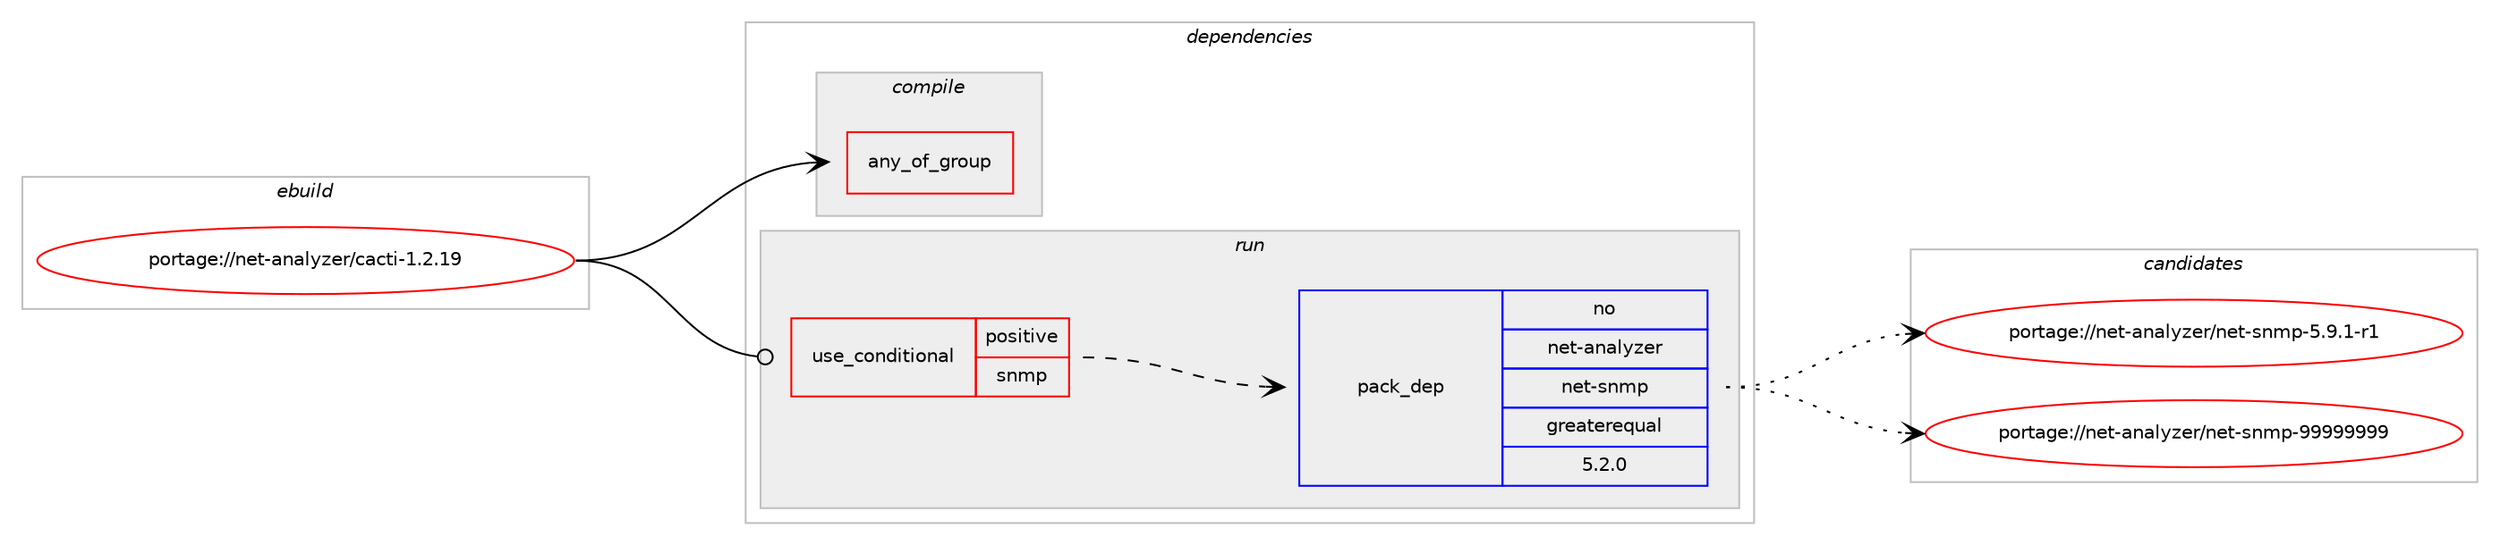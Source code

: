digraph prolog {

# *************
# Graph options
# *************

newrank=true;
concentrate=true;
compound=true;
graph [rankdir=LR,fontname=Helvetica,fontsize=10,ranksep=1.5];#, ranksep=2.5, nodesep=0.2];
edge  [arrowhead=vee];
node  [fontname=Helvetica,fontsize=10];

# **********
# The ebuild
# **********

subgraph cluster_leftcol {
color=gray;
label=<<i>ebuild</i>>;
id [label="portage://net-analyzer/cacti-1.2.19", color=red, width=4, href="../net-analyzer/cacti-1.2.19.svg"];
}

# ****************
# The dependencies
# ****************

subgraph cluster_midcol {
color=gray;
label=<<i>dependencies</i>>;
subgraph cluster_compile {
fillcolor="#eeeeee";
style=filled;
label=<<i>compile</i>>;
subgraph any1 {
dependency3 [label=<<TABLE BORDER="0" CELLBORDER="1" CELLSPACING="0" CELLPADDING="4"><TR><TD CELLPADDING="10">any_of_group</TD></TR></TABLE>>, shape=none, color=red];# *** BEGIN UNKNOWN DEPENDENCY TYPE (TODO) ***
# dependency3 -> package_dependency(portage://net-analyzer/cacti-1.2.19,install,no,virtual,httpd-basic,none,[,,],[],[])
# *** END UNKNOWN DEPENDENCY TYPE (TODO) ***

# *** BEGIN UNKNOWN DEPENDENCY TYPE (TODO) ***
# dependency3 -> package_dependency(portage://net-analyzer/cacti-1.2.19,install,no,virtual,httpd-cgi,none,[,,],[],[])
# *** END UNKNOWN DEPENDENCY TYPE (TODO) ***

# *** BEGIN UNKNOWN DEPENDENCY TYPE (TODO) ***
# dependency3 -> package_dependency(portage://net-analyzer/cacti-1.2.19,install,no,virtual,httpd-fastcgi,none,[,,],[],[])
# *** END UNKNOWN DEPENDENCY TYPE (TODO) ***

}
id:e -> dependency3:w [weight=20,style="solid",arrowhead="vee"];
# *** BEGIN UNKNOWN DEPENDENCY TYPE (TODO) ***
# id -> package_dependency(portage://net-analyzer/cacti-1.2.19,install,no,app-admin,webapp-config,none,[,,],[],[])
# *** END UNKNOWN DEPENDENCY TYPE (TODO) ***

}
subgraph cluster_compileandrun {
fillcolor="#eeeeee";
style=filled;
label=<<i>compile and run</i>>;
}
subgraph cluster_run {
fillcolor="#eeeeee";
style=filled;
label=<<i>run</i>>;
subgraph cond3 {
dependency4 [label=<<TABLE BORDER="0" CELLBORDER="1" CELLSPACING="0" CELLPADDING="4"><TR><TD ROWSPAN="3" CELLPADDING="10">use_conditional</TD></TR><TR><TD>positive</TD></TR><TR><TD>snmp</TD></TR></TABLE>>, shape=none, color=red];
subgraph pack1 {
dependency5 [label=<<TABLE BORDER="0" CELLBORDER="1" CELLSPACING="0" CELLPADDING="4" WIDTH="220"><TR><TD ROWSPAN="6" CELLPADDING="30">pack_dep</TD></TR><TR><TD WIDTH="110">no</TD></TR><TR><TD>net-analyzer</TD></TR><TR><TD>net-snmp</TD></TR><TR><TD>greaterequal</TD></TR><TR><TD>5.2.0</TD></TR></TABLE>>, shape=none, color=blue];
}
dependency4:e -> dependency5:w [weight=20,style="dashed",arrowhead="vee"];
}
id:e -> dependency4:w [weight=20,style="solid",arrowhead="odot"];
# *** BEGIN UNKNOWN DEPENDENCY TYPE (TODO) ***
# id -> package_dependency(portage://net-analyzer/cacti-1.2.19,run,no,app-admin,webapp-config,none,[,,],[],[])
# *** END UNKNOWN DEPENDENCY TYPE (TODO) ***

# *** BEGIN UNKNOWN DEPENDENCY TYPE (TODO) ***
# id -> package_dependency(portage://net-analyzer/cacti-1.2.19,run,no,dev-lang,php,none,[,,],[],[use(enable(cli),none),use(enable(mysql),none),use(enable(pdo),none),use(enable(session),none),use(enable(sockets),none),use(enable(xml),none)])
# *** END UNKNOWN DEPENDENCY TYPE (TODO) ***

# *** BEGIN UNKNOWN DEPENDENCY TYPE (TODO) ***
# id -> package_dependency(portage://net-analyzer/cacti-1.2.19,run,no,dev-php,adodb,none,[,,],[],[])
# *** END UNKNOWN DEPENDENCY TYPE (TODO) ***

# *** BEGIN UNKNOWN DEPENDENCY TYPE (TODO) ***
# id -> package_dependency(portage://net-analyzer/cacti-1.2.19,run,no,net-analyzer,rrdtool,none,[,,],[],[use(enable(graph),none)])
# *** END UNKNOWN DEPENDENCY TYPE (TODO) ***

# *** BEGIN UNKNOWN DEPENDENCY TYPE (TODO) ***
# id -> package_dependency(portage://net-analyzer/cacti-1.2.19,run,no,virtual,cron,none,[,,],[],[])
# *** END UNKNOWN DEPENDENCY TYPE (TODO) ***

}
}

# **************
# The candidates
# **************

subgraph cluster_choices {
rank=same;
color=gray;
label=<<i>candidates</i>>;

subgraph choice1 {
color=black;
nodesep=1;
choice11010111645971109710812112210111447110101116451151101091124553465746494511449 [label="portage://net-analyzer/net-snmp-5.9.1-r1", color=red, width=4,href="../net-analyzer/net-snmp-5.9.1-r1.svg"];
choice1101011164597110971081211221011144711010111645115110109112455757575757575757 [label="portage://net-analyzer/net-snmp-99999999", color=red, width=4,href="../net-analyzer/net-snmp-99999999.svg"];
dependency5:e -> choice11010111645971109710812112210111447110101116451151101091124553465746494511449:w [style=dotted,weight="100"];
dependency5:e -> choice1101011164597110971081211221011144711010111645115110109112455757575757575757:w [style=dotted,weight="100"];
}
}

}

